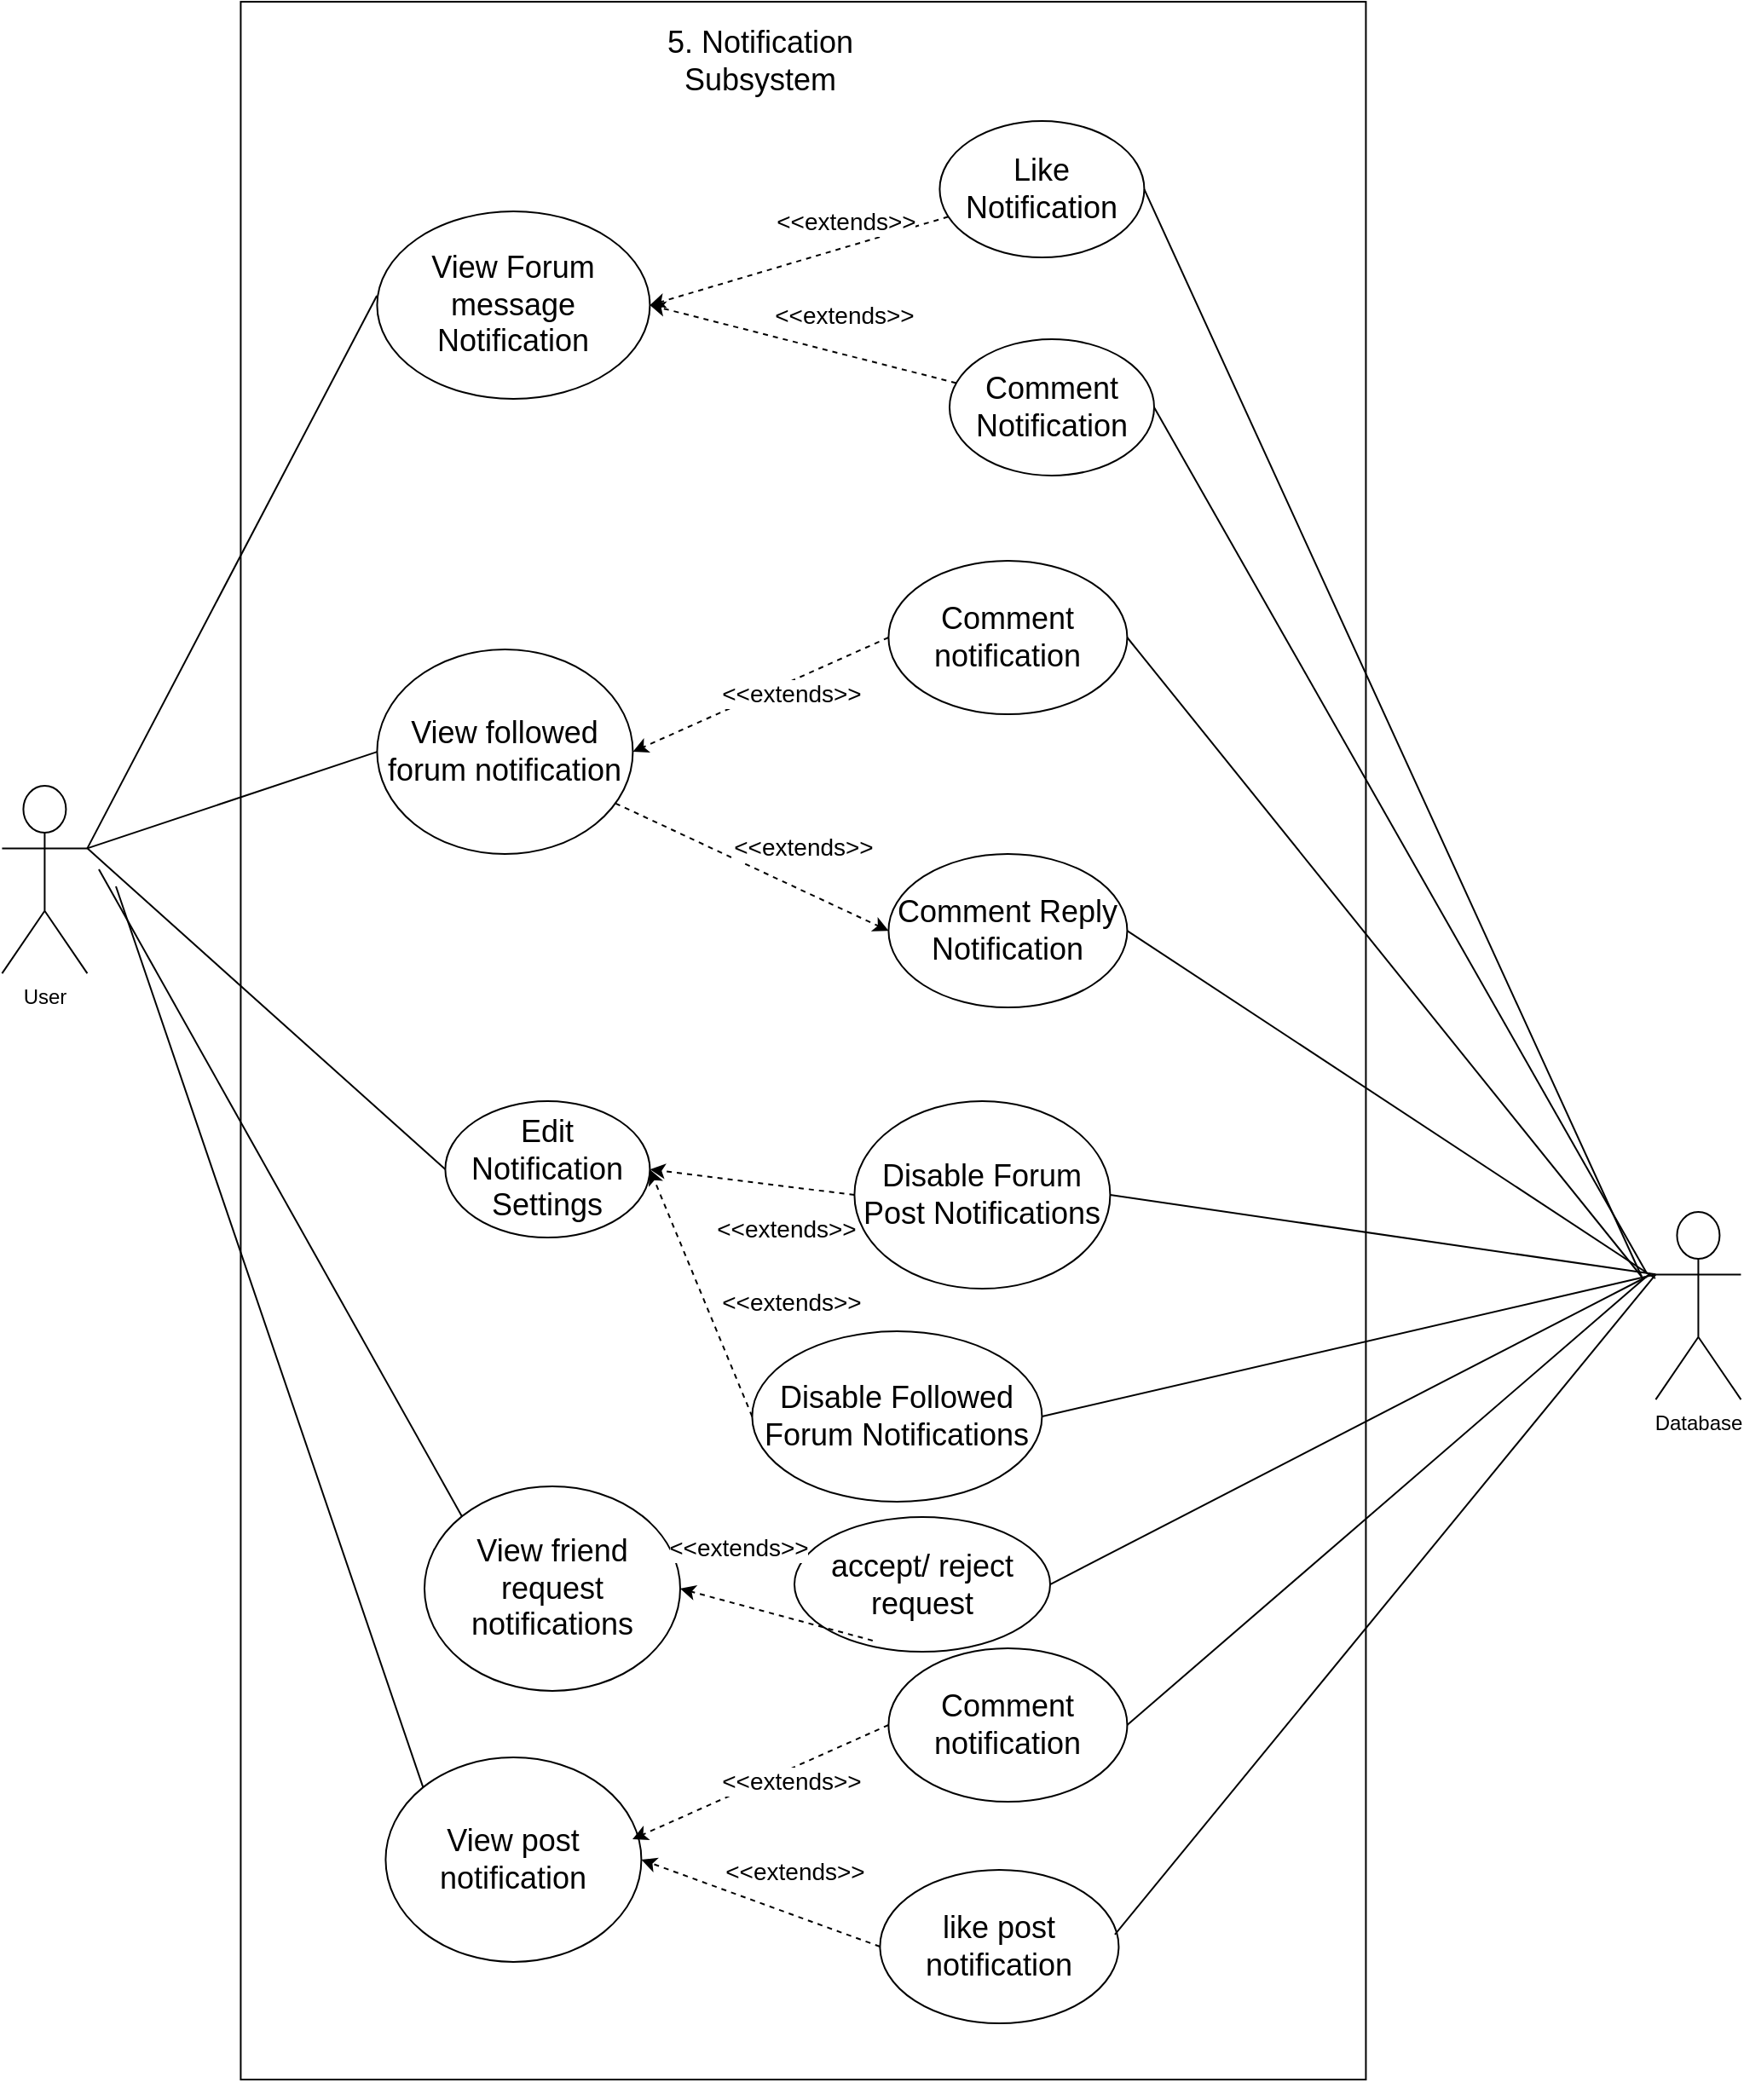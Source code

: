 <mxfile version="24.7.16">
  <diagram name="Page-1" id="tFtbdX1ovqvAF_41Vxhx">
    <mxGraphModel dx="1554" dy="1351" grid="0" gridSize="10" guides="1" tooltips="1" connect="1" arrows="1" fold="1" page="0" pageScale="1" pageWidth="850" pageHeight="1100" math="0" shadow="0">
      <root>
        <mxCell id="0" />
        <mxCell id="1" parent="0" />
        <mxCell id="8dbzwXfBBkByxiEQPmbJ-210" value="" style="rounded=0;whiteSpace=wrap;html=1;" vertex="1" parent="1">
          <mxGeometry x="1471.21" y="-194.96" width="660" height="1218.96" as="geometry" />
        </mxCell>
        <mxCell id="8dbzwXfBBkByxiEQPmbJ-211" style="edgeStyle=none;html=1;fontSize=12;endArrow=none;endFill=0;entryX=-0.001;entryY=0.45;entryDx=0;entryDy=0;entryPerimeter=0;exitX=1;exitY=0.333;exitDx=0;exitDy=0;exitPerimeter=0;" edge="1" parent="1" source="8dbzwXfBBkByxiEQPmbJ-212" target="8dbzwXfBBkByxiEQPmbJ-214">
          <mxGeometry relative="1" as="geometry" />
        </mxCell>
        <mxCell id="8dbzwXfBBkByxiEQPmbJ-212" value="User" style="shape=umlActor;verticalLabelPosition=bottom;verticalAlign=top;html=1;outlineConnect=0;" vertex="1" parent="1">
          <mxGeometry x="1331.208" y="265.039" width="50" height="110" as="geometry" />
        </mxCell>
        <mxCell id="8dbzwXfBBkByxiEQPmbJ-213" value="5. Notification Subsystem" style="text;html=1;strokeColor=none;fillColor=none;align=center;verticalAlign=middle;whiteSpace=wrap;rounded=0;fontSize=18;" vertex="1" parent="1">
          <mxGeometry x="1681.208" y="-174.961" width="190" height="30" as="geometry" />
        </mxCell>
        <mxCell id="8dbzwXfBBkByxiEQPmbJ-214" value="View Forum message Notification" style="ellipse;whiteSpace=wrap;html=1;fontSize=18;" vertex="1" parent="1">
          <mxGeometry x="1551.208" y="-72.001" width="160" height="110" as="geometry" />
        </mxCell>
        <mxCell id="8dbzwXfBBkByxiEQPmbJ-216" style="edgeStyle=none;html=1;entryX=0;entryY=0.5;entryDx=0;entryDy=0;fontSize=14;dashed=1;" edge="1" parent="1" source="8dbzwXfBBkByxiEQPmbJ-218" target="8dbzwXfBBkByxiEQPmbJ-229">
          <mxGeometry relative="1" as="geometry" />
        </mxCell>
        <mxCell id="8dbzwXfBBkByxiEQPmbJ-217" value="&amp;lt;&amp;lt;extends&amp;gt;&amp;gt;" style="edgeLabel;html=1;align=center;verticalAlign=middle;resizable=0;points=[];fontSize=14;" vertex="1" connectable="0" parent="8dbzwXfBBkByxiEQPmbJ-216">
          <mxGeometry x="0.31" relative="1" as="geometry">
            <mxPoint x="5" y="-24" as="offset" />
          </mxGeometry>
        </mxCell>
        <mxCell id="8dbzwXfBBkByxiEQPmbJ-218" value="View followed forum notification" style="ellipse;whiteSpace=wrap;html=1;fontSize=18;" vertex="1" parent="1">
          <mxGeometry x="1551.208" y="185.039" width="150" height="120" as="geometry" />
        </mxCell>
        <mxCell id="8dbzwXfBBkByxiEQPmbJ-219" style="edgeStyle=none;html=1;fontSize=12;endArrow=none;endFill=0;entryX=0;entryY=0.5;entryDx=0;entryDy=0;exitX=1;exitY=0.333;exitDx=0;exitDy=0;exitPerimeter=0;" edge="1" parent="1" source="8dbzwXfBBkByxiEQPmbJ-212" target="8dbzwXfBBkByxiEQPmbJ-218">
          <mxGeometry relative="1" as="geometry">
            <mxPoint x="1401.208" y="165.039" as="sourcePoint" />
            <mxPoint x="1591.088" y="-38.961" as="targetPoint" />
          </mxGeometry>
        </mxCell>
        <mxCell id="8dbzwXfBBkByxiEQPmbJ-220" value="Edit Notification Settings" style="ellipse;whiteSpace=wrap;html=1;fontSize=18;" vertex="1" parent="1">
          <mxGeometry x="1591.208" y="450.039" width="120" height="80" as="geometry" />
        </mxCell>
        <mxCell id="8dbzwXfBBkByxiEQPmbJ-221" style="edgeStyle=none;html=1;fontSize=12;endArrow=none;endFill=0;entryX=0;entryY=0.5;entryDx=0;entryDy=0;exitX=1;exitY=0.333;exitDx=0;exitDy=0;exitPerimeter=0;" edge="1" parent="1" source="8dbzwXfBBkByxiEQPmbJ-212" target="8dbzwXfBBkByxiEQPmbJ-220">
          <mxGeometry relative="1" as="geometry">
            <mxPoint x="1391.208" y="85.039" as="sourcePoint" />
            <mxPoint x="1601.088" y="81.039" as="targetPoint" />
          </mxGeometry>
        </mxCell>
        <mxCell id="8dbzwXfBBkByxiEQPmbJ-226" style="edgeStyle=none;html=1;dashed=1;entryX=1;entryY=0.5;entryDx=0;entryDy=0;" edge="1" parent="1" source="8dbzwXfBBkByxiEQPmbJ-228" target="8dbzwXfBBkByxiEQPmbJ-214">
          <mxGeometry relative="1" as="geometry">
            <mxPoint x="1676.208" y="-4.961" as="targetPoint" />
          </mxGeometry>
        </mxCell>
        <mxCell id="8dbzwXfBBkByxiEQPmbJ-227" value="&lt;font style=&quot;font-size: 14px;&quot;&gt;&amp;lt;&amp;lt;extends&amp;gt;&amp;gt;&lt;/font&gt;" style="edgeLabel;html=1;align=center;verticalAlign=middle;resizable=0;points=[];" vertex="1" connectable="0" parent="8dbzwXfBBkByxiEQPmbJ-226">
          <mxGeometry x="-0.321" y="-4" relative="1" as="geometry">
            <mxPoint y="-11" as="offset" />
          </mxGeometry>
        </mxCell>
        <mxCell id="8dbzwXfBBkByxiEQPmbJ-228" value="Like Notification" style="ellipse;whiteSpace=wrap;html=1;fontSize=18;" vertex="1" parent="1">
          <mxGeometry x="1881.208" y="-124.961" width="120" height="80" as="geometry" />
        </mxCell>
        <mxCell id="8dbzwXfBBkByxiEQPmbJ-229" value="Comment Reply Notification" style="ellipse;whiteSpace=wrap;html=1;fontSize=18;" vertex="1" parent="1">
          <mxGeometry x="1851.208" y="305.039" width="140" height="90" as="geometry" />
        </mxCell>
        <mxCell id="8dbzwXfBBkByxiEQPmbJ-230" value="Comment notification" style="ellipse;whiteSpace=wrap;html=1;fontSize=18;" vertex="1" parent="1">
          <mxGeometry x="1851.208" y="132.999" width="140" height="90" as="geometry" />
        </mxCell>
        <mxCell id="8dbzwXfBBkByxiEQPmbJ-231" style="edgeStyle=none;html=1;entryX=1;entryY=0.5;entryDx=0;entryDy=0;fontSize=14;exitX=0;exitY=0.5;exitDx=0;exitDy=0;dashed=1;" edge="1" parent="1" source="8dbzwXfBBkByxiEQPmbJ-230" target="8dbzwXfBBkByxiEQPmbJ-218">
          <mxGeometry relative="1" as="geometry">
            <mxPoint x="1680.721" y="179.955" as="sourcePoint" />
            <mxPoint x="1856.208" y="165.039" as="targetPoint" />
          </mxGeometry>
        </mxCell>
        <mxCell id="8dbzwXfBBkByxiEQPmbJ-232" value="&amp;lt;&amp;lt;extends&amp;gt;&amp;gt;" style="edgeLabel;html=1;align=center;verticalAlign=middle;resizable=0;points=[];fontSize=14;" vertex="1" connectable="0" parent="8dbzwXfBBkByxiEQPmbJ-231">
          <mxGeometry x="0.31" relative="1" as="geometry">
            <mxPoint x="41" y="-11" as="offset" />
          </mxGeometry>
        </mxCell>
        <mxCell id="8dbzwXfBBkByxiEQPmbJ-242" value="Database" style="shape=umlActor;verticalLabelPosition=bottom;verticalAlign=top;html=1;outlineConnect=0;" vertex="1" parent="1">
          <mxGeometry x="2301.208" y="515.039" width="50" height="110" as="geometry" />
        </mxCell>
        <mxCell id="8dbzwXfBBkByxiEQPmbJ-243" value="Disable Forum Post Notifications" style="ellipse;whiteSpace=wrap;html=1;fontSize=18;" vertex="1" parent="1">
          <mxGeometry x="1831.208" y="450.039" width="150" height="110" as="geometry" />
        </mxCell>
        <mxCell id="8dbzwXfBBkByxiEQPmbJ-244" style="edgeStyle=none;html=1;entryX=1;entryY=0.5;entryDx=0;entryDy=0;fontSize=14;exitX=0;exitY=0.5;exitDx=0;exitDy=0;dashed=1;" edge="1" parent="1" source="8dbzwXfBBkByxiEQPmbJ-243" target="8dbzwXfBBkByxiEQPmbJ-220">
          <mxGeometry relative="1" as="geometry">
            <mxPoint x="1891.208" y="425.039" as="sourcePoint" />
            <mxPoint x="1721.208" y="395.039" as="targetPoint" />
          </mxGeometry>
        </mxCell>
        <mxCell id="8dbzwXfBBkByxiEQPmbJ-245" value="&amp;lt;&amp;lt;extends&amp;gt;&amp;gt;" style="edgeLabel;html=1;align=center;verticalAlign=middle;resizable=0;points=[];fontSize=14;" vertex="1" connectable="0" parent="8dbzwXfBBkByxiEQPmbJ-244">
          <mxGeometry x="0.31" relative="1" as="geometry">
            <mxPoint x="38" y="30" as="offset" />
          </mxGeometry>
        </mxCell>
        <mxCell id="8dbzwXfBBkByxiEQPmbJ-246" value="Disable Followed Forum Notifications" style="ellipse;whiteSpace=wrap;html=1;fontSize=18;" vertex="1" parent="1">
          <mxGeometry x="1771.208" y="585.039" width="170" height="100" as="geometry" />
        </mxCell>
        <mxCell id="8dbzwXfBBkByxiEQPmbJ-247" style="edgeStyle=none;html=1;fontSize=14;exitX=0;exitY=0.5;exitDx=0;exitDy=0;dashed=1;entryX=1;entryY=0.5;entryDx=0;entryDy=0;" edge="1" parent="1" source="8dbzwXfBBkByxiEQPmbJ-246" target="8dbzwXfBBkByxiEQPmbJ-220">
          <mxGeometry relative="1" as="geometry">
            <mxPoint x="1941.208" y="525.039" as="sourcePoint" />
            <mxPoint x="1771.208" y="405.039" as="targetPoint" />
          </mxGeometry>
        </mxCell>
        <mxCell id="8dbzwXfBBkByxiEQPmbJ-248" value="&amp;lt;&amp;lt;extends&amp;gt;&amp;gt;" style="edgeLabel;html=1;align=center;verticalAlign=middle;resizable=0;points=[];fontSize=14;" vertex="1" connectable="0" parent="8dbzwXfBBkByxiEQPmbJ-247">
          <mxGeometry x="0.31" relative="1" as="geometry">
            <mxPoint x="62" y="28" as="offset" />
          </mxGeometry>
        </mxCell>
        <mxCell id="8dbzwXfBBkByxiEQPmbJ-249" style="edgeStyle=none;html=1;fontSize=12;endArrow=none;endFill=0;entryX=0;entryY=0.333;entryDx=0;entryDy=0;exitX=1;exitY=0.5;exitDx=0;exitDy=0;entryPerimeter=0;" edge="1" parent="1" source="8dbzwXfBBkByxiEQPmbJ-243" target="8dbzwXfBBkByxiEQPmbJ-242">
          <mxGeometry relative="1" as="geometry">
            <mxPoint x="2331.208" y="245.039" as="sourcePoint" />
            <mxPoint x="2531.208" y="770.039" as="targetPoint" />
          </mxGeometry>
        </mxCell>
        <mxCell id="8dbzwXfBBkByxiEQPmbJ-250" style="edgeStyle=none;html=1;fontSize=12;endArrow=none;endFill=0;entryX=0;entryY=0.333;entryDx=0;entryDy=0;exitX=1;exitY=0.5;exitDx=0;exitDy=0;entryPerimeter=0;" edge="1" parent="1" source="8dbzwXfBBkByxiEQPmbJ-246" target="8dbzwXfBBkByxiEQPmbJ-242">
          <mxGeometry relative="1" as="geometry">
            <mxPoint x="2091.208" y="440.039" as="sourcePoint" />
            <mxPoint x="2241.208" y="351.706" as="targetPoint" />
          </mxGeometry>
        </mxCell>
        <mxCell id="8dbzwXfBBkByxiEQPmbJ-251" style="edgeStyle=none;html=1;dashed=1;entryX=1;entryY=0.5;entryDx=0;entryDy=0;" edge="1" parent="1" source="8dbzwXfBBkByxiEQPmbJ-253" target="8dbzwXfBBkByxiEQPmbJ-214">
          <mxGeometry relative="1" as="geometry">
            <mxPoint x="1648.145" y="108.675" as="targetPoint" />
          </mxGeometry>
        </mxCell>
        <mxCell id="8dbzwXfBBkByxiEQPmbJ-252" value="&lt;font style=&quot;font-size: 14px;&quot;&gt;&amp;lt;&amp;lt;extends&amp;gt;&amp;gt;&lt;/font&gt;" style="edgeLabel;html=1;align=center;verticalAlign=middle;resizable=0;points=[];" vertex="1" connectable="0" parent="8dbzwXfBBkByxiEQPmbJ-251">
          <mxGeometry x="-0.321" y="-4" relative="1" as="geometry">
            <mxPoint x="-6" y="-21" as="offset" />
          </mxGeometry>
        </mxCell>
        <mxCell id="8dbzwXfBBkByxiEQPmbJ-253" value="Comment Notification" style="ellipse;whiteSpace=wrap;html=1;fontSize=18;" vertex="1" parent="1">
          <mxGeometry x="1886.998" y="2.999" width="120" height="80" as="geometry" />
        </mxCell>
        <mxCell id="8dbzwXfBBkByxiEQPmbJ-256" style="edgeStyle=none;curved=1;rounded=0;orthogonalLoop=1;jettySize=auto;html=1;exitX=0.5;exitY=1;exitDx=0;exitDy=0;fontSize=12;startSize=8;endSize=8;" edge="1" parent="1" source="8dbzwXfBBkByxiEQPmbJ-210" target="8dbzwXfBBkByxiEQPmbJ-210">
          <mxGeometry relative="1" as="geometry" />
        </mxCell>
        <mxCell id="8dbzwXfBBkByxiEQPmbJ-257" value="View friend request notifications" style="ellipse;whiteSpace=wrap;html=1;fontSize=18;" vertex="1" parent="1">
          <mxGeometry x="1578.998" y="675.999" width="150" height="120" as="geometry" />
        </mxCell>
        <mxCell id="8dbzwXfBBkByxiEQPmbJ-258" value="View post notification" style="ellipse;whiteSpace=wrap;html=1;fontSize=18;" vertex="1" parent="1">
          <mxGeometry x="1556.208" y="834.999" width="150" height="120" as="geometry" />
        </mxCell>
        <mxCell id="8dbzwXfBBkByxiEQPmbJ-260" style="edgeStyle=none;html=1;fontSize=12;endArrow=none;endFill=0;entryX=0;entryY=0;entryDx=0;entryDy=0;" edge="1" parent="1" target="8dbzwXfBBkByxiEQPmbJ-257">
          <mxGeometry relative="1" as="geometry">
            <mxPoint x="1388" y="314" as="sourcePoint" />
            <mxPoint x="1591.21" y="537" as="targetPoint" />
          </mxGeometry>
        </mxCell>
        <mxCell id="8dbzwXfBBkByxiEQPmbJ-261" style="edgeStyle=none;html=1;fontSize=12;endArrow=none;endFill=0;entryX=0;entryY=0;entryDx=0;entryDy=0;" edge="1" parent="1" target="8dbzwXfBBkByxiEQPmbJ-258">
          <mxGeometry relative="1" as="geometry">
            <mxPoint x="1398" y="324" as="sourcePoint" />
            <mxPoint x="1593" y="702" as="targetPoint" />
          </mxGeometry>
        </mxCell>
        <mxCell id="8dbzwXfBBkByxiEQPmbJ-262" value="Comment notification" style="ellipse;whiteSpace=wrap;html=1;fontSize=18;" vertex="1" parent="1">
          <mxGeometry x="1851.208" y="770.999" width="140" height="90" as="geometry" />
        </mxCell>
        <mxCell id="8dbzwXfBBkByxiEQPmbJ-263" style="edgeStyle=none;html=1;entryX=1;entryY=0.5;entryDx=0;entryDy=0;fontSize=14;exitX=0;exitY=0.5;exitDx=0;exitDy=0;dashed=1;" edge="1" source="8dbzwXfBBkByxiEQPmbJ-262" parent="1">
          <mxGeometry relative="1" as="geometry">
            <mxPoint x="1680.721" y="817.955" as="sourcePoint" />
            <mxPoint x="1701" y="883" as="targetPoint" />
          </mxGeometry>
        </mxCell>
        <mxCell id="8dbzwXfBBkByxiEQPmbJ-264" value="&amp;lt;&amp;lt;extends&amp;gt;&amp;gt;" style="edgeLabel;html=1;align=center;verticalAlign=middle;resizable=0;points=[];fontSize=14;" vertex="1" connectable="0" parent="8dbzwXfBBkByxiEQPmbJ-263">
          <mxGeometry x="0.31" relative="1" as="geometry">
            <mxPoint x="41" y="-11" as="offset" />
          </mxGeometry>
        </mxCell>
        <mxCell id="8dbzwXfBBkByxiEQPmbJ-265" value="like post notification" style="ellipse;whiteSpace=wrap;html=1;fontSize=18;" vertex="1" parent="1">
          <mxGeometry x="1846.208" y="900.999" width="140" height="90" as="geometry" />
        </mxCell>
        <mxCell id="8dbzwXfBBkByxiEQPmbJ-266" style="edgeStyle=none;html=1;entryX=1;entryY=0.5;entryDx=0;entryDy=0;fontSize=14;exitX=0;exitY=0.5;exitDx=0;exitDy=0;dashed=1;" edge="1" source="8dbzwXfBBkByxiEQPmbJ-265" parent="1" target="8dbzwXfBBkByxiEQPmbJ-258">
          <mxGeometry relative="1" as="geometry">
            <mxPoint x="1675.721" y="947.955" as="sourcePoint" />
            <mxPoint x="1696" y="1013" as="targetPoint" />
          </mxGeometry>
        </mxCell>
        <mxCell id="8dbzwXfBBkByxiEQPmbJ-267" value="&amp;lt;&amp;lt;extends&amp;gt;&amp;gt;" style="edgeLabel;html=1;align=center;verticalAlign=middle;resizable=0;points=[];fontSize=14;" vertex="1" connectable="0" parent="8dbzwXfBBkByxiEQPmbJ-266">
          <mxGeometry x="0.31" relative="1" as="geometry">
            <mxPoint x="41" y="-11" as="offset" />
          </mxGeometry>
        </mxCell>
        <mxCell id="8dbzwXfBBkByxiEQPmbJ-268" style="edgeStyle=none;html=1;fontSize=12;endArrow=none;endFill=0;exitX=1;exitY=0.5;exitDx=0;exitDy=0;" edge="1" parent="1" source="8dbzwXfBBkByxiEQPmbJ-262">
          <mxGeometry relative="1" as="geometry">
            <mxPoint x="2037" y="798" as="sourcePoint" />
            <mxPoint x="2298" y="551" as="targetPoint" />
          </mxGeometry>
        </mxCell>
        <mxCell id="8dbzwXfBBkByxiEQPmbJ-269" style="edgeStyle=none;html=1;fontSize=12;endArrow=none;endFill=0;entryX=0;entryY=0.333;entryDx=0;entryDy=0;exitX=0.984;exitY=0.422;exitDx=0;exitDy=0;entryPerimeter=0;exitPerimeter=0;" edge="1" parent="1" source="8dbzwXfBBkByxiEQPmbJ-265" target="8dbzwXfBBkByxiEQPmbJ-242">
          <mxGeometry relative="1" as="geometry">
            <mxPoint x="1997" y="928" as="sourcePoint" />
            <mxPoint x="2357" y="845" as="targetPoint" />
          </mxGeometry>
        </mxCell>
        <mxCell id="8dbzwXfBBkByxiEQPmbJ-270" style="edgeStyle=none;html=1;fontSize=12;endArrow=none;endFill=0;exitX=1;exitY=0.5;exitDx=0;exitDy=0;" edge="1" parent="1" source="8dbzwXfBBkByxiEQPmbJ-230">
          <mxGeometry relative="1" as="geometry">
            <mxPoint x="2036" y="289" as="sourcePoint" />
            <mxPoint x="2293" y="553" as="targetPoint" />
          </mxGeometry>
        </mxCell>
        <mxCell id="8dbzwXfBBkByxiEQPmbJ-271" style="edgeStyle=none;html=1;fontSize=12;endArrow=none;endFill=0;exitX=1;exitY=0.5;exitDx=0;exitDy=0;" edge="1" parent="1" source="8dbzwXfBBkByxiEQPmbJ-229">
          <mxGeometry relative="1" as="geometry">
            <mxPoint x="1996" y="419" as="sourcePoint" />
            <mxPoint x="2301" y="554" as="targetPoint" />
          </mxGeometry>
        </mxCell>
        <mxCell id="8dbzwXfBBkByxiEQPmbJ-273" style="edgeStyle=none;html=1;fontSize=12;endArrow=none;endFill=0;exitX=1;exitY=0.5;exitDx=0;exitDy=0;" edge="1" parent="1" source="8dbzwXfBBkByxiEQPmbJ-228">
          <mxGeometry relative="1" as="geometry">
            <mxPoint x="2001" y="188" as="sourcePoint" />
            <mxPoint x="2293" y="553" as="targetPoint" />
          </mxGeometry>
        </mxCell>
        <mxCell id="8dbzwXfBBkByxiEQPmbJ-274" style="edgeStyle=none;html=1;fontSize=12;endArrow=none;endFill=0;exitX=1;exitY=0.5;exitDx=0;exitDy=0;" edge="1" parent="1" source="8dbzwXfBBkByxiEQPmbJ-253">
          <mxGeometry relative="1" as="geometry">
            <mxPoint x="2001" y="360" as="sourcePoint" />
            <mxPoint x="2296" y="551" as="targetPoint" />
          </mxGeometry>
        </mxCell>
        <mxCell id="8dbzwXfBBkByxiEQPmbJ-275" value="accept/ reject request" style="ellipse;whiteSpace=wrap;html=1;fontSize=18;" vertex="1" parent="1">
          <mxGeometry x="1796" y="694" width="150" height="79.04" as="geometry" />
        </mxCell>
        <mxCell id="8dbzwXfBBkByxiEQPmbJ-276" style="edgeStyle=none;html=1;fontSize=12;endArrow=none;endFill=0;exitX=1;exitY=0.5;exitDx=0;exitDy=0;" edge="1" parent="1" source="8dbzwXfBBkByxiEQPmbJ-275">
          <mxGeometry relative="1" as="geometry">
            <mxPoint x="1951" y="645" as="sourcePoint" />
            <mxPoint x="2296" y="553" as="targetPoint" />
          </mxGeometry>
        </mxCell>
        <mxCell id="8dbzwXfBBkByxiEQPmbJ-277" style="edgeStyle=none;html=1;entryX=1;entryY=0.5;entryDx=0;entryDy=0;fontSize=14;exitX=0.306;exitY=0.917;exitDx=0;exitDy=0;dashed=1;exitPerimeter=0;" edge="1" parent="1" source="8dbzwXfBBkByxiEQPmbJ-275" target="8dbzwXfBBkByxiEQPmbJ-257">
          <mxGeometry relative="1" as="geometry">
            <mxPoint x="1856" y="956" as="sourcePoint" />
            <mxPoint x="1716" y="905" as="targetPoint" />
            <Array as="points" />
          </mxGeometry>
        </mxCell>
        <mxCell id="8dbzwXfBBkByxiEQPmbJ-278" value="&amp;lt;&amp;lt;extends&amp;gt;&amp;gt;" style="edgeLabel;html=1;align=center;verticalAlign=middle;resizable=0;points=[];fontSize=14;" vertex="1" connectable="0" parent="8dbzwXfBBkByxiEQPmbJ-277">
          <mxGeometry x="0.31" relative="1" as="geometry">
            <mxPoint x="-5" y="-35" as="offset" />
          </mxGeometry>
        </mxCell>
      </root>
    </mxGraphModel>
  </diagram>
</mxfile>
